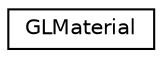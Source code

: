 digraph "Graphical Class Hierarchy"
{
 // INTERACTIVE_SVG=YES
  edge [fontname="Helvetica",fontsize="10",labelfontname="Helvetica",labelfontsize="10"];
  node [fontname="Helvetica",fontsize="10",shape=record];
  rankdir="LR";
  Node1 [label="GLMaterial",height=0.2,width=0.4,color="black", fillcolor="white", style="filled",URL="$d0/dcb/class_g_l_material.html",tooltip="A class to simplify the use of OpenGL materials. "];
}
